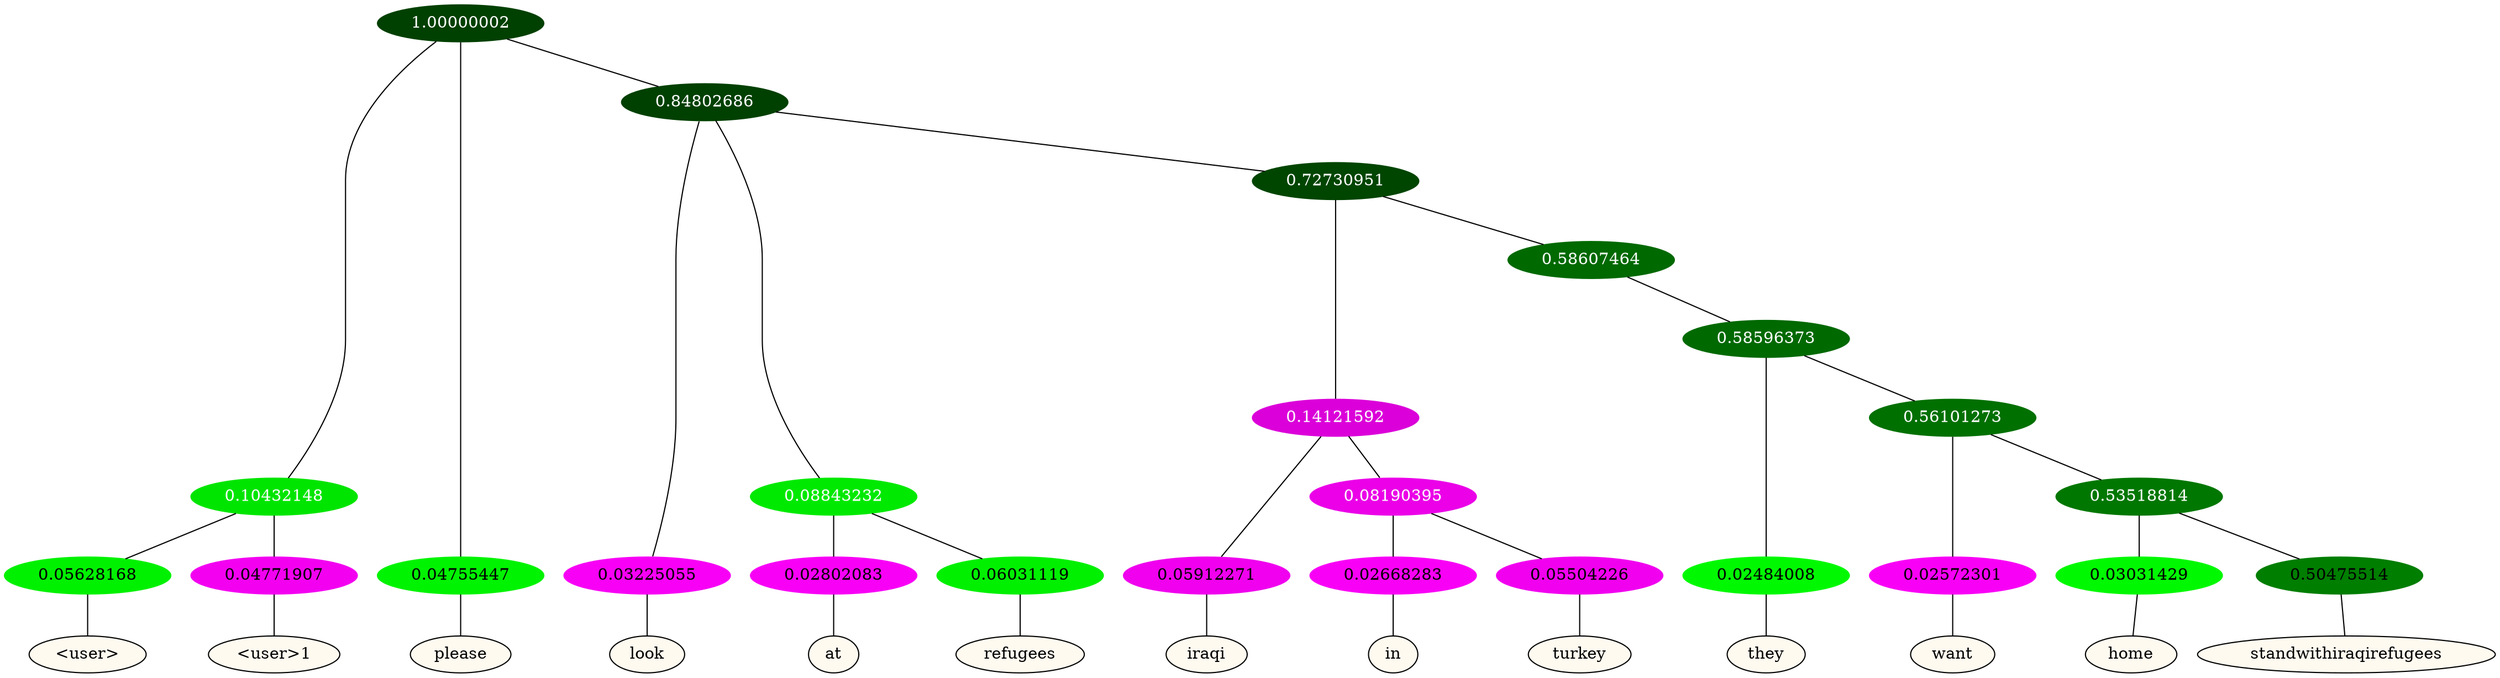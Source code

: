 graph {
	node [format=png height=0.15 nodesep=0.001 ordering=out overlap=prism overlap_scaling=0.01 ranksep=0.001 ratio=0.2 style=filled width=0.15]
	{
		rank=same
		a_w_4 [label="\<user\>" color=black fillcolor=floralwhite style="filled,solid"]
		a_w_5 [label="\<user\>1" color=black fillcolor=floralwhite style="filled,solid"]
		a_w_2 [label=please color=black fillcolor=floralwhite style="filled,solid"]
		a_w_6 [label=look color=black fillcolor=floralwhite style="filled,solid"]
		a_w_9 [label=at color=black fillcolor=floralwhite style="filled,solid"]
		a_w_10 [label=refugees color=black fillcolor=floralwhite style="filled,solid"]
		a_w_13 [label=iraqi color=black fillcolor=floralwhite style="filled,solid"]
		a_w_16 [label=in color=black fillcolor=floralwhite style="filled,solid"]
		a_w_17 [label=turkey color=black fillcolor=floralwhite style="filled,solid"]
		a_w_18 [label=they color=black fillcolor=floralwhite style="filled,solid"]
		a_w_20 [label=want color=black fillcolor=floralwhite style="filled,solid"]
		a_w_22 [label=home color=black fillcolor=floralwhite style="filled,solid"]
		a_w_23 [label=standwithiraqirefugees color=black fillcolor=floralwhite style="filled,solid"]
	}
	a_n_4 -- a_w_4
	a_n_5 -- a_w_5
	a_n_2 -- a_w_2
	a_n_6 -- a_w_6
	a_n_9 -- a_w_9
	a_n_10 -- a_w_10
	a_n_13 -- a_w_13
	a_n_16 -- a_w_16
	a_n_17 -- a_w_17
	a_n_18 -- a_w_18
	a_n_20 -- a_w_20
	a_n_22 -- a_w_22
	a_n_23 -- a_w_23
	{
		rank=same
		a_n_4 [label=0.05628168 color="0.334 1.000 0.944" fontcolor=black]
		a_n_5 [label=0.04771907 color="0.835 1.000 0.952" fontcolor=black]
		a_n_2 [label=0.04755447 color="0.334 1.000 0.952" fontcolor=black]
		a_n_6 [label=0.03225055 color="0.835 1.000 0.968" fontcolor=black]
		a_n_9 [label=0.02802083 color="0.835 1.000 0.972" fontcolor=black]
		a_n_10 [label=0.06031119 color="0.334 1.000 0.940" fontcolor=black]
		a_n_13 [label=0.05912271 color="0.835 1.000 0.941" fontcolor=black]
		a_n_16 [label=0.02668283 color="0.835 1.000 0.973" fontcolor=black]
		a_n_17 [label=0.05504226 color="0.835 1.000 0.945" fontcolor=black]
		a_n_18 [label=0.02484008 color="0.334 1.000 0.975" fontcolor=black]
		a_n_20 [label=0.02572301 color="0.835 1.000 0.974" fontcolor=black]
		a_n_22 [label=0.03031429 color="0.334 1.000 0.970" fontcolor=black]
		a_n_23 [label=0.50475514 color="0.334 1.000 0.495" fontcolor=black]
	}
	a_n_0 [label=1.00000002 color="0.334 1.000 0.250" fontcolor=grey99]
	a_n_1 [label=0.10432148 color="0.334 1.000 0.896" fontcolor=grey99]
	a_n_0 -- a_n_1
	a_n_0 -- a_n_2
	a_n_3 [label=0.84802686 color="0.334 1.000 0.250" fontcolor=grey99]
	a_n_0 -- a_n_3
	a_n_1 -- a_n_4
	a_n_1 -- a_n_5
	a_n_3 -- a_n_6
	a_n_7 [label=0.08843232 color="0.334 1.000 0.912" fontcolor=grey99]
	a_n_3 -- a_n_7
	a_n_8 [label=0.72730951 color="0.334 1.000 0.273" fontcolor=grey99]
	a_n_3 -- a_n_8
	a_n_7 -- a_n_9
	a_n_7 -- a_n_10
	a_n_11 [label=0.14121592 color="0.835 1.000 0.859" fontcolor=grey99]
	a_n_8 -- a_n_11
	a_n_12 [label=0.58607464 color="0.334 1.000 0.414" fontcolor=grey99]
	a_n_8 -- a_n_12
	a_n_11 -- a_n_13
	a_n_14 [label=0.08190395 color="0.835 1.000 0.918" fontcolor=grey99]
	a_n_11 -- a_n_14
	a_n_15 [label=0.58596373 color="0.334 1.000 0.414" fontcolor=grey99]
	a_n_12 -- a_n_15
	a_n_14 -- a_n_16
	a_n_14 -- a_n_17
	a_n_15 -- a_n_18
	a_n_19 [label=0.56101273 color="0.334 1.000 0.439" fontcolor=grey99]
	a_n_15 -- a_n_19
	a_n_19 -- a_n_20
	a_n_21 [label=0.53518814 color="0.334 1.000 0.465" fontcolor=grey99]
	a_n_19 -- a_n_21
	a_n_21 -- a_n_22
	a_n_21 -- a_n_23
}
